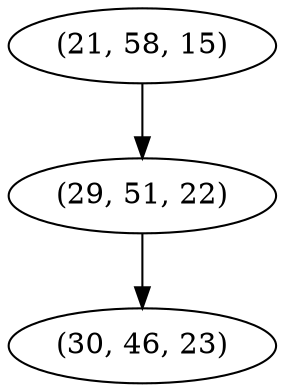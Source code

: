 digraph tree {
    "(21, 58, 15)";
    "(29, 51, 22)";
    "(30, 46, 23)";
    "(21, 58, 15)" -> "(29, 51, 22)";
    "(29, 51, 22)" -> "(30, 46, 23)";
}
